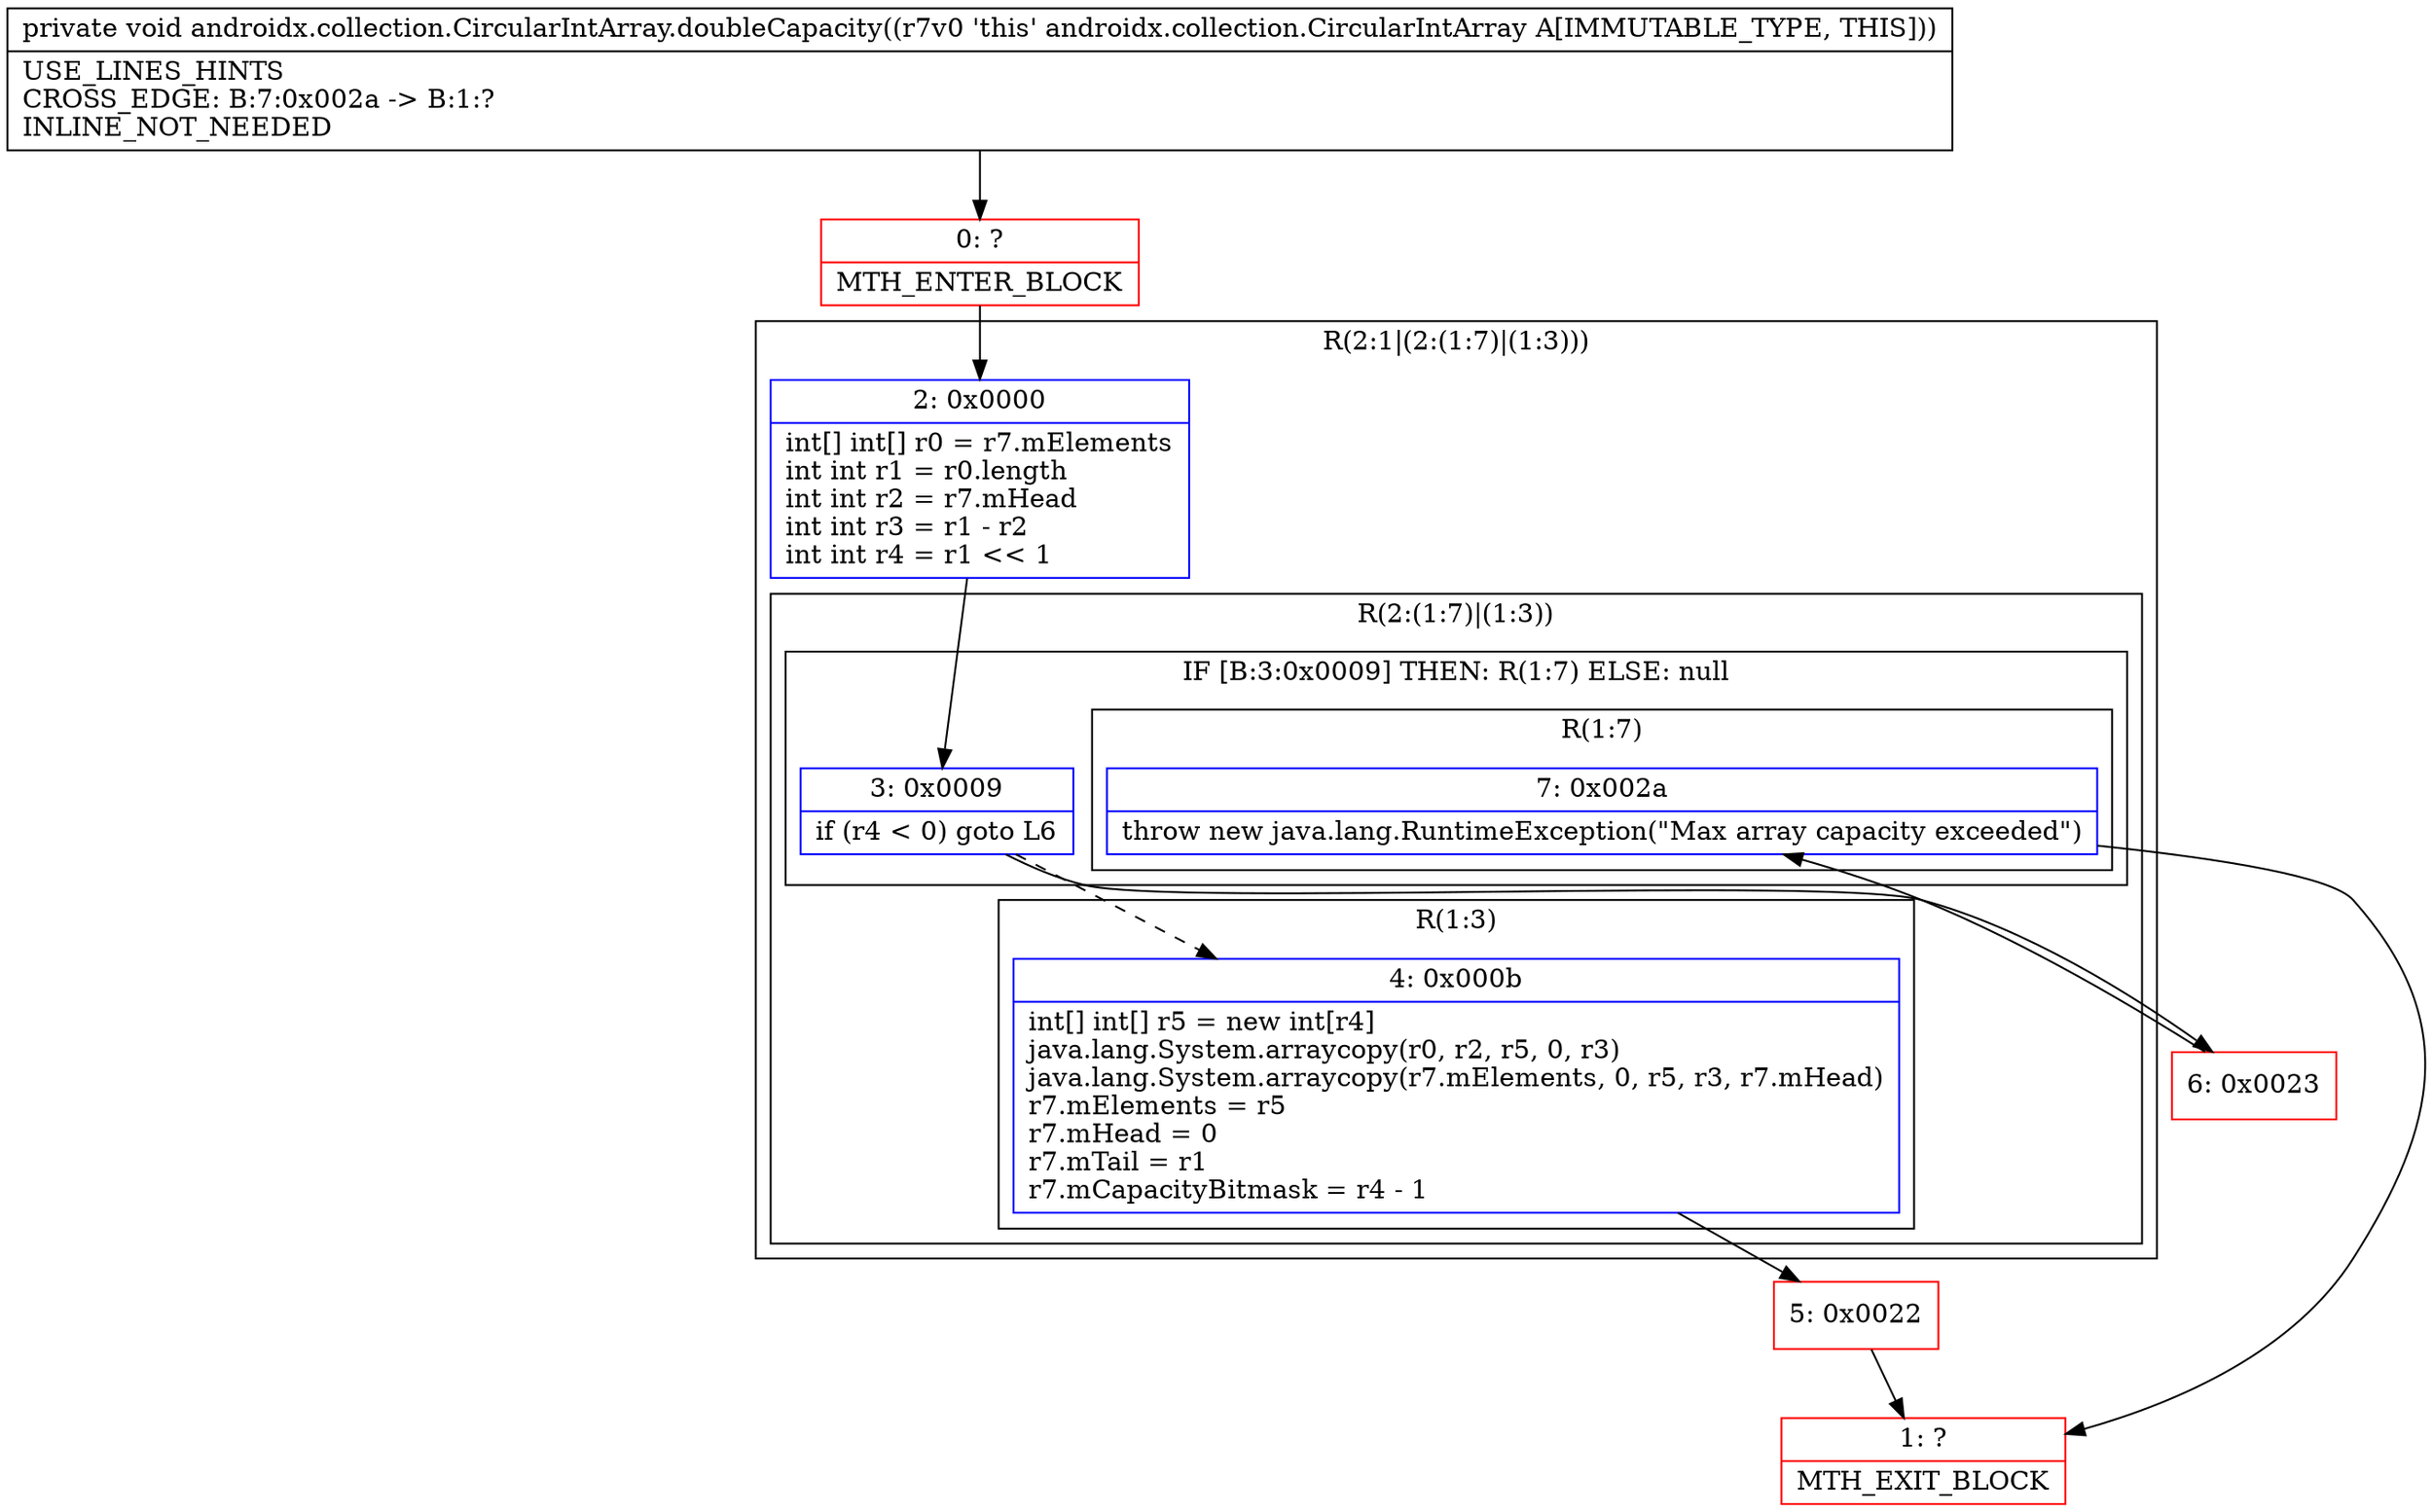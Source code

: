 digraph "CFG forandroidx.collection.CircularIntArray.doubleCapacity()V" {
subgraph cluster_Region_543613543 {
label = "R(2:1|(2:(1:7)|(1:3)))";
node [shape=record,color=blue];
Node_2 [shape=record,label="{2\:\ 0x0000|int[] int[] r0 = r7.mElements\lint int r1 = r0.length\lint int r2 = r7.mHead\lint int r3 = r1 \- r2\lint int r4 = r1 \<\< 1\l}"];
subgraph cluster_Region_1341417174 {
label = "R(2:(1:7)|(1:3))";
node [shape=record,color=blue];
subgraph cluster_IfRegion_753230100 {
label = "IF [B:3:0x0009] THEN: R(1:7) ELSE: null";
node [shape=record,color=blue];
Node_3 [shape=record,label="{3\:\ 0x0009|if (r4 \< 0) goto L6\l}"];
subgraph cluster_Region_460211947 {
label = "R(1:7)";
node [shape=record,color=blue];
Node_7 [shape=record,label="{7\:\ 0x002a|throw new java.lang.RuntimeException(\"Max array capacity exceeded\")\l}"];
}
}
subgraph cluster_Region_2084566078 {
label = "R(1:3)";
node [shape=record,color=blue];
Node_4 [shape=record,label="{4\:\ 0x000b|int[] int[] r5 = new int[r4]\ljava.lang.System.arraycopy(r0, r2, r5, 0, r3)\ljava.lang.System.arraycopy(r7.mElements, 0, r5, r3, r7.mHead)\lr7.mElements = r5\lr7.mHead = 0\lr7.mTail = r1\lr7.mCapacityBitmask = r4 \- 1\l}"];
}
}
}
Node_0 [shape=record,color=red,label="{0\:\ ?|MTH_ENTER_BLOCK\l}"];
Node_5 [shape=record,color=red,label="{5\:\ 0x0022}"];
Node_1 [shape=record,color=red,label="{1\:\ ?|MTH_EXIT_BLOCK\l}"];
Node_6 [shape=record,color=red,label="{6\:\ 0x0023}"];
MethodNode[shape=record,label="{private void androidx.collection.CircularIntArray.doubleCapacity((r7v0 'this' androidx.collection.CircularIntArray A[IMMUTABLE_TYPE, THIS]))  | USE_LINES_HINTS\lCROSS_EDGE: B:7:0x002a \-\> B:1:?\lINLINE_NOT_NEEDED\l}"];
MethodNode -> Node_0;Node_2 -> Node_3;
Node_3 -> Node_4[style=dashed];
Node_3 -> Node_6;
Node_7 -> Node_1;
Node_4 -> Node_5;
Node_0 -> Node_2;
Node_5 -> Node_1;
Node_6 -> Node_7;
}

